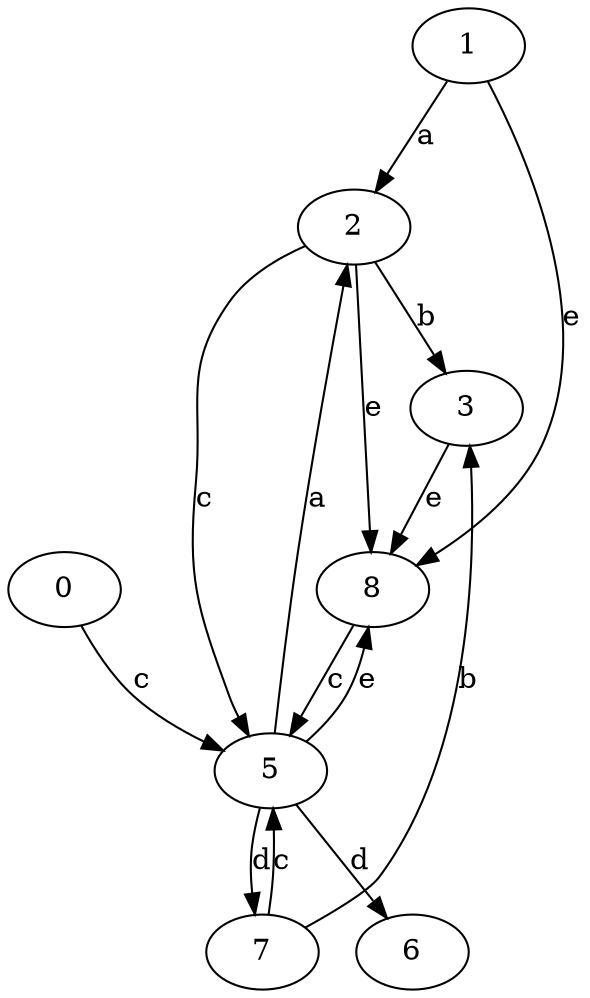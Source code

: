 strict digraph  {
1;
2;
3;
5;
6;
7;
0;
8;
1 -> 2  [label=a];
1 -> 8  [label=e];
2 -> 3  [label=b];
2 -> 5  [label=c];
2 -> 8  [label=e];
3 -> 8  [label=e];
5 -> 2  [label=a];
5 -> 6  [label=d];
5 -> 7  [label=d];
5 -> 8  [label=e];
7 -> 3  [label=b];
7 -> 5  [label=c];
0 -> 5  [label=c];
8 -> 5  [label=c];
}
